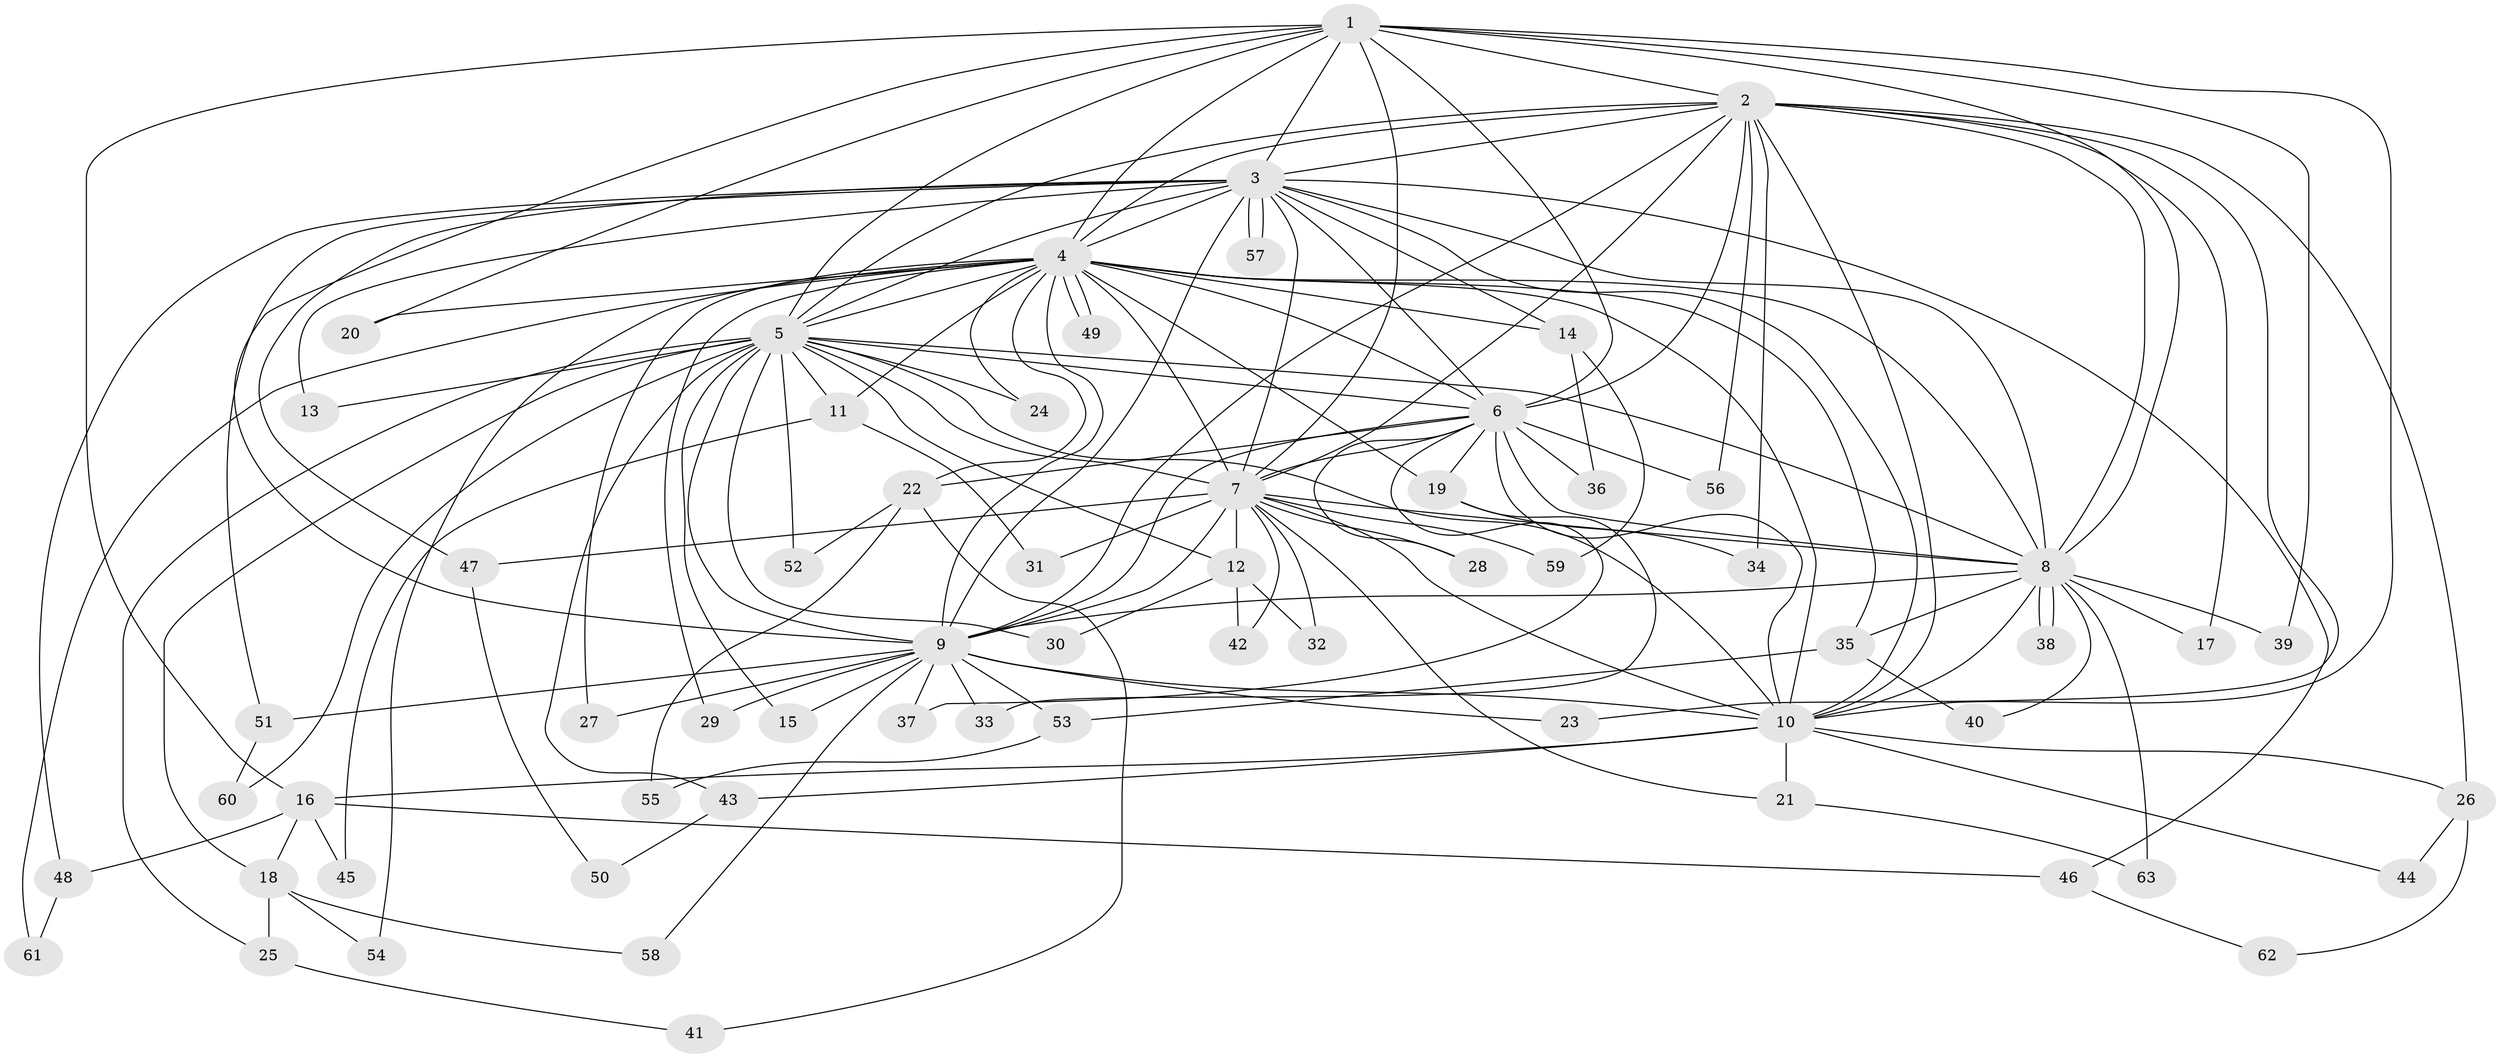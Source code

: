 // Generated by graph-tools (version 1.1) at 2025/35/03/09/25 02:35:05]
// undirected, 63 vertices, 151 edges
graph export_dot {
graph [start="1"]
  node [color=gray90,style=filled];
  1;
  2;
  3;
  4;
  5;
  6;
  7;
  8;
  9;
  10;
  11;
  12;
  13;
  14;
  15;
  16;
  17;
  18;
  19;
  20;
  21;
  22;
  23;
  24;
  25;
  26;
  27;
  28;
  29;
  30;
  31;
  32;
  33;
  34;
  35;
  36;
  37;
  38;
  39;
  40;
  41;
  42;
  43;
  44;
  45;
  46;
  47;
  48;
  49;
  50;
  51;
  52;
  53;
  54;
  55;
  56;
  57;
  58;
  59;
  60;
  61;
  62;
  63;
  1 -- 2;
  1 -- 3;
  1 -- 4;
  1 -- 5;
  1 -- 6;
  1 -- 7;
  1 -- 8;
  1 -- 9;
  1 -- 10;
  1 -- 16;
  1 -- 20;
  1 -- 39;
  2 -- 3;
  2 -- 4;
  2 -- 5;
  2 -- 6;
  2 -- 7;
  2 -- 8;
  2 -- 9;
  2 -- 10;
  2 -- 17;
  2 -- 23;
  2 -- 26;
  2 -- 34;
  2 -- 56;
  3 -- 4;
  3 -- 5;
  3 -- 6;
  3 -- 7;
  3 -- 8;
  3 -- 9;
  3 -- 10;
  3 -- 13;
  3 -- 14;
  3 -- 46;
  3 -- 47;
  3 -- 48;
  3 -- 51;
  3 -- 57;
  3 -- 57;
  4 -- 5;
  4 -- 6;
  4 -- 7;
  4 -- 8;
  4 -- 9;
  4 -- 10;
  4 -- 11;
  4 -- 14;
  4 -- 19;
  4 -- 20;
  4 -- 22;
  4 -- 24;
  4 -- 27;
  4 -- 29;
  4 -- 35;
  4 -- 49;
  4 -- 49;
  4 -- 54;
  4 -- 61;
  5 -- 6;
  5 -- 7;
  5 -- 8;
  5 -- 9;
  5 -- 10;
  5 -- 11;
  5 -- 12;
  5 -- 13;
  5 -- 15;
  5 -- 18;
  5 -- 24;
  5 -- 25;
  5 -- 30;
  5 -- 43;
  5 -- 52;
  5 -- 60;
  6 -- 7;
  6 -- 8;
  6 -- 9;
  6 -- 10;
  6 -- 19;
  6 -- 22;
  6 -- 28;
  6 -- 36;
  6 -- 37;
  6 -- 56;
  7 -- 8;
  7 -- 9;
  7 -- 10;
  7 -- 12;
  7 -- 21;
  7 -- 28;
  7 -- 31;
  7 -- 32;
  7 -- 42;
  7 -- 47;
  7 -- 59;
  8 -- 9;
  8 -- 10;
  8 -- 17;
  8 -- 35;
  8 -- 38;
  8 -- 38;
  8 -- 39;
  8 -- 40;
  8 -- 63;
  9 -- 10;
  9 -- 15;
  9 -- 23;
  9 -- 27;
  9 -- 29;
  9 -- 33;
  9 -- 37;
  9 -- 51;
  9 -- 53;
  9 -- 58;
  10 -- 16;
  10 -- 21;
  10 -- 26;
  10 -- 43;
  10 -- 44;
  11 -- 31;
  11 -- 45;
  12 -- 30;
  12 -- 32;
  12 -- 42;
  14 -- 36;
  14 -- 59;
  16 -- 18;
  16 -- 45;
  16 -- 46;
  16 -- 48;
  18 -- 25;
  18 -- 54;
  18 -- 58;
  19 -- 33;
  19 -- 34;
  21 -- 63;
  22 -- 41;
  22 -- 52;
  22 -- 55;
  25 -- 41;
  26 -- 44;
  26 -- 62;
  35 -- 40;
  35 -- 53;
  43 -- 50;
  46 -- 62;
  47 -- 50;
  48 -- 61;
  51 -- 60;
  53 -- 55;
}
